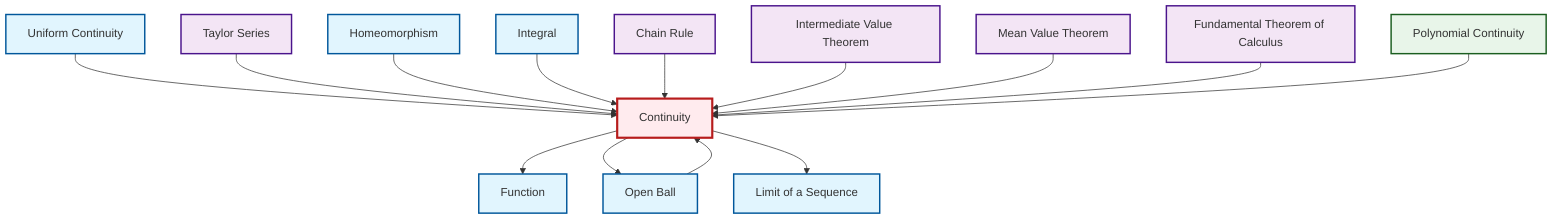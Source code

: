 graph TD
    classDef definition fill:#e1f5fe,stroke:#01579b,stroke-width:2px
    classDef theorem fill:#f3e5f5,stroke:#4a148c,stroke-width:2px
    classDef axiom fill:#fff3e0,stroke:#e65100,stroke-width:2px
    classDef example fill:#e8f5e9,stroke:#1b5e20,stroke-width:2px
    classDef current fill:#ffebee,stroke:#b71c1c,stroke-width:3px
    def-continuity["Continuity"]:::definition
    def-homeomorphism["Homeomorphism"]:::definition
    def-function["Function"]:::definition
    thm-intermediate-value["Intermediate Value Theorem"]:::theorem
    def-open-ball["Open Ball"]:::definition
    thm-mean-value["Mean Value Theorem"]:::theorem
    ex-polynomial-continuity["Polynomial Continuity"]:::example
    def-limit["Limit of a Sequence"]:::definition
    thm-taylor-series["Taylor Series"]:::theorem
    def-integral["Integral"]:::definition
    thm-fundamental-calculus["Fundamental Theorem of Calculus"]:::theorem
    thm-chain-rule["Chain Rule"]:::theorem
    def-uniform-continuity["Uniform Continuity"]:::definition
    def-continuity --> def-function
    def-uniform-continuity --> def-continuity
    def-continuity --> def-open-ball
    def-continuity --> def-limit
    thm-taylor-series --> def-continuity
    def-homeomorphism --> def-continuity
    def-integral --> def-continuity
    def-open-ball --> def-continuity
    thm-chain-rule --> def-continuity
    thm-intermediate-value --> def-continuity
    thm-mean-value --> def-continuity
    thm-fundamental-calculus --> def-continuity
    ex-polynomial-continuity --> def-continuity
    class def-continuity current